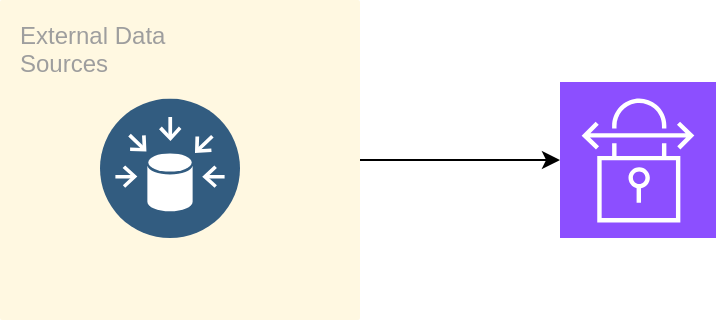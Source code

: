 <mxfile version="28.2.3">
  <diagram name="Page-1" id="M-LU1sMkkvmzN9nW0a7s">
    <mxGraphModel dx="1307" dy="666" grid="1" gridSize="10" guides="1" tooltips="1" connect="1" arrows="1" fold="1" page="1" pageScale="1" pageWidth="1400" pageHeight="850" math="0" shadow="0">
      <root>
        <mxCell id="0" />
        <mxCell id="1" parent="0" />
        <mxCell id="Os7htlDQ0FxrwNbK94jg-3" value="" style="group" vertex="1" connectable="0" parent="1">
          <mxGeometry x="50" y="40" width="180" height="160" as="geometry" />
        </mxCell>
        <mxCell id="Os7htlDQ0FxrwNbK94jg-1" value="External Data&#xa;Sources" style="sketch=0;points=[[0,0,0],[0.25,0,0],[0.5,0,0],[0.75,0,0],[1,0,0],[1,0.25,0],[1,0.5,0],[1,0.75,0],[1,1,0],[0.75,1,0],[0.5,1,0],[0.25,1,0],[0,1,0],[0,0.75,0],[0,0.5,0],[0,0.25,0]];rounded=1;absoluteArcSize=1;arcSize=2;html=1;strokeColor=none;gradientColor=none;shadow=0;dashed=0;fontSize=12;fontColor=#9E9E9E;align=left;verticalAlign=top;spacing=10;spacingTop=-4;whiteSpace=wrap;fillColor=#FFF8E1;" vertex="1" parent="Os7htlDQ0FxrwNbK94jg-3">
          <mxGeometry width="180" height="160" as="geometry" />
        </mxCell>
        <mxCell id="Os7htlDQ0FxrwNbK94jg-2" value="" style="image;aspect=fixed;perimeter=ellipsePerimeter;html=1;align=center;shadow=0;dashed=0;fontColor=#4277BB;labelBackgroundColor=default;fontSize=12;spacingTop=3;image=img/lib/ibm/data/data_sources.svg;" vertex="1" parent="Os7htlDQ0FxrwNbK94jg-3">
          <mxGeometry x="50" y="49.231" width="70" height="70" as="geometry" />
        </mxCell>
        <mxCell id="Os7htlDQ0FxrwNbK94jg-4" value="" style="sketch=0;points=[[0,0,0],[0.25,0,0],[0.5,0,0],[0.75,0,0],[1,0,0],[0,1,0],[0.25,1,0],[0.5,1,0],[0.75,1,0],[1,1,0],[0,0.25,0],[0,0.5,0],[0,0.75,0],[1,0.25,0],[1,0.5,0],[1,0.75,0]];outlineConnect=0;fontColor=#232F3E;fillColor=#8C4FFF;strokeColor=#ffffff;dashed=0;verticalLabelPosition=bottom;verticalAlign=top;align=center;html=1;fontSize=12;fontStyle=0;aspect=fixed;shape=mxgraph.aws4.resourceIcon;resIcon=mxgraph.aws4.site_to_site_vpn;" vertex="1" parent="1">
          <mxGeometry x="330" y="81" width="78" height="78" as="geometry" />
        </mxCell>
        <mxCell id="Os7htlDQ0FxrwNbK94jg-5" style="edgeStyle=orthogonalEdgeStyle;rounded=0;orthogonalLoop=1;jettySize=auto;html=1;" edge="1" parent="1" source="Os7htlDQ0FxrwNbK94jg-1" target="Os7htlDQ0FxrwNbK94jg-4">
          <mxGeometry relative="1" as="geometry" />
        </mxCell>
      </root>
    </mxGraphModel>
  </diagram>
</mxfile>
